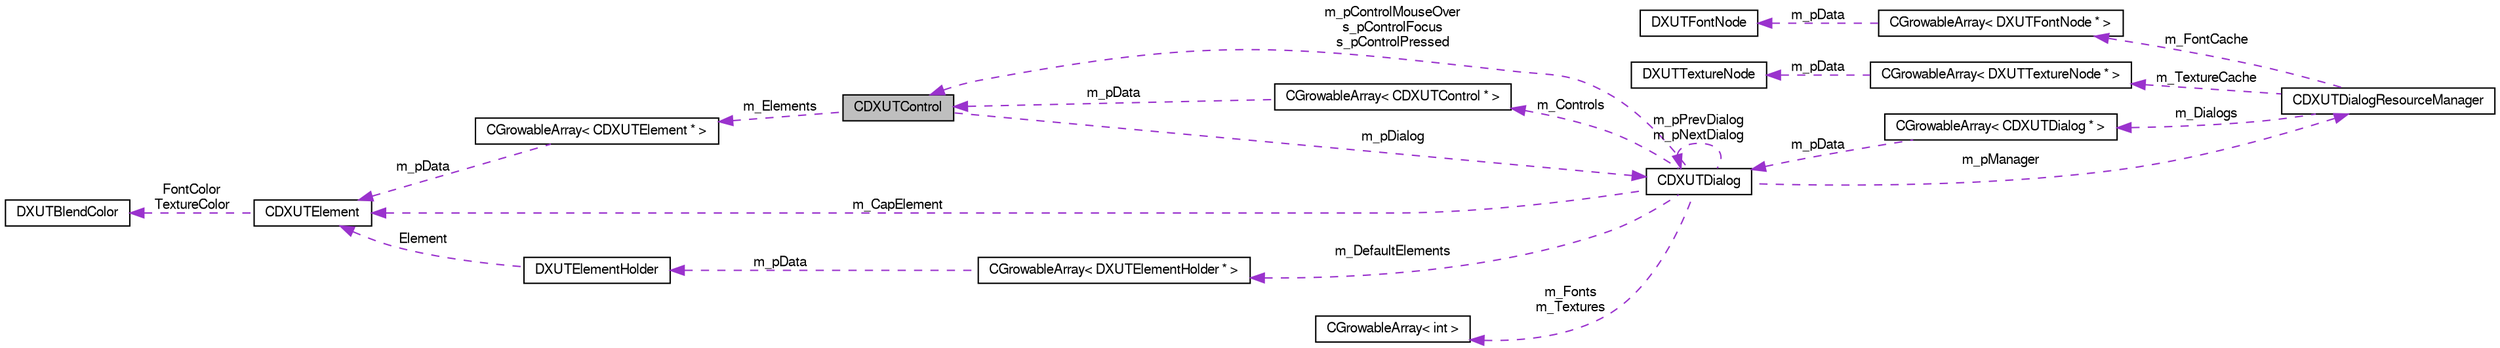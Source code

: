 digraph G
{
  edge [fontname="FreeSans",fontsize="10",labelfontname="FreeSans",labelfontsize="10"];
  node [fontname="FreeSans",fontsize="10",shape=record];
  rankdir=LR;
  Node1 [label="CDXUTControl",height=0.2,width=0.4,color="black", fillcolor="grey75", style="filled" fontcolor="black"];
  Node2 -> Node1 [dir=back,color="darkorchid3",fontsize="10",style="dashed",label="m_Elements",fontname="FreeSans"];
  Node2 [label="CGrowableArray\< CDXUTElement * \>",height=0.2,width=0.4,color="black", fillcolor="white", style="filled",URL="$class_c_growable_array.html"];
  Node3 -> Node2 [dir=back,color="darkorchid3",fontsize="10",style="dashed",label="m_pData",fontname="FreeSans"];
  Node3 [label="CDXUTElement",height=0.2,width=0.4,color="black", fillcolor="white", style="filled",URL="$class_c_d_x_u_t_element.html"];
  Node4 -> Node3 [dir=back,color="darkorchid3",fontsize="10",style="dashed",label="FontColor\nTextureColor",fontname="FreeSans"];
  Node4 [label="DXUTBlendColor",height=0.2,width=0.4,color="black", fillcolor="white", style="filled",URL="$struct_d_x_u_t_blend_color.html"];
  Node5 -> Node1 [dir=back,color="darkorchid3",fontsize="10",style="dashed",label="m_pDialog",fontname="FreeSans"];
  Node5 [label="CDXUTDialog",height=0.2,width=0.4,color="black", fillcolor="white", style="filled",URL="$class_c_d_x_u_t_dialog.html"];
  Node6 -> Node5 [dir=back,color="darkorchid3",fontsize="10",style="dashed",label="m_Fonts\nm_Textures",fontname="FreeSans"];
  Node6 [label="CGrowableArray\< int \>",height=0.2,width=0.4,color="black", fillcolor="white", style="filled",URL="$class_c_growable_array.html"];
  Node7 -> Node5 [dir=back,color="darkorchid3",fontsize="10",style="dashed",label="m_Controls",fontname="FreeSans"];
  Node7 [label="CGrowableArray\< CDXUTControl * \>",height=0.2,width=0.4,color="black", fillcolor="white", style="filled",URL="$class_c_growable_array.html"];
  Node1 -> Node7 [dir=back,color="darkorchid3",fontsize="10",style="dashed",label="m_pData",fontname="FreeSans"];
  Node1 -> Node5 [dir=back,color="darkorchid3",fontsize="10",style="dashed",label="m_pControlMouseOver\ns_pControlFocus\ns_pControlPressed",fontname="FreeSans"];
  Node8 -> Node5 [dir=back,color="darkorchid3",fontsize="10",style="dashed",label="m_pManager",fontname="FreeSans"];
  Node8 [label="CDXUTDialogResourceManager",height=0.2,width=0.4,color="black", fillcolor="white", style="filled",URL="$class_c_d_x_u_t_dialog_resource_manager.html"];
  Node9 -> Node8 [dir=back,color="darkorchid3",fontsize="10",style="dashed",label="m_Dialogs",fontname="FreeSans"];
  Node9 [label="CGrowableArray\< CDXUTDialog * \>",height=0.2,width=0.4,color="black", fillcolor="white", style="filled",URL="$class_c_growable_array.html"];
  Node5 -> Node9 [dir=back,color="darkorchid3",fontsize="10",style="dashed",label="m_pData",fontname="FreeSans"];
  Node10 -> Node8 [dir=back,color="darkorchid3",fontsize="10",style="dashed",label="m_FontCache",fontname="FreeSans"];
  Node10 [label="CGrowableArray\< DXUTFontNode * \>",height=0.2,width=0.4,color="black", fillcolor="white", style="filled",URL="$class_c_growable_array.html"];
  Node11 -> Node10 [dir=back,color="darkorchid3",fontsize="10",style="dashed",label="m_pData",fontname="FreeSans"];
  Node11 [label="DXUTFontNode",height=0.2,width=0.4,color="black", fillcolor="white", style="filled",URL="$struct_d_x_u_t_font_node.html"];
  Node12 -> Node8 [dir=back,color="darkorchid3",fontsize="10",style="dashed",label="m_TextureCache",fontname="FreeSans"];
  Node12 [label="CGrowableArray\< DXUTTextureNode * \>",height=0.2,width=0.4,color="black", fillcolor="white", style="filled",URL="$class_c_growable_array.html"];
  Node13 -> Node12 [dir=back,color="darkorchid3",fontsize="10",style="dashed",label="m_pData",fontname="FreeSans"];
  Node13 [label="DXUTTextureNode",height=0.2,width=0.4,color="black", fillcolor="white", style="filled",URL="$struct_d_x_u_t_texture_node.html"];
  Node5 -> Node5 [dir=back,color="darkorchid3",fontsize="10",style="dashed",label="m_pPrevDialog\nm_pNextDialog",fontname="FreeSans"];
  Node3 -> Node5 [dir=back,color="darkorchid3",fontsize="10",style="dashed",label="m_CapElement",fontname="FreeSans"];
  Node14 -> Node5 [dir=back,color="darkorchid3",fontsize="10",style="dashed",label="m_DefaultElements",fontname="FreeSans"];
  Node14 [label="CGrowableArray\< DXUTElementHolder * \>",height=0.2,width=0.4,color="black", fillcolor="white", style="filled",URL="$class_c_growable_array.html"];
  Node15 -> Node14 [dir=back,color="darkorchid3",fontsize="10",style="dashed",label="m_pData",fontname="FreeSans"];
  Node15 [label="DXUTElementHolder",height=0.2,width=0.4,color="black", fillcolor="white", style="filled",URL="$struct_d_x_u_t_element_holder.html"];
  Node3 -> Node15 [dir=back,color="darkorchid3",fontsize="10",style="dashed",label="Element",fontname="FreeSans"];
}
